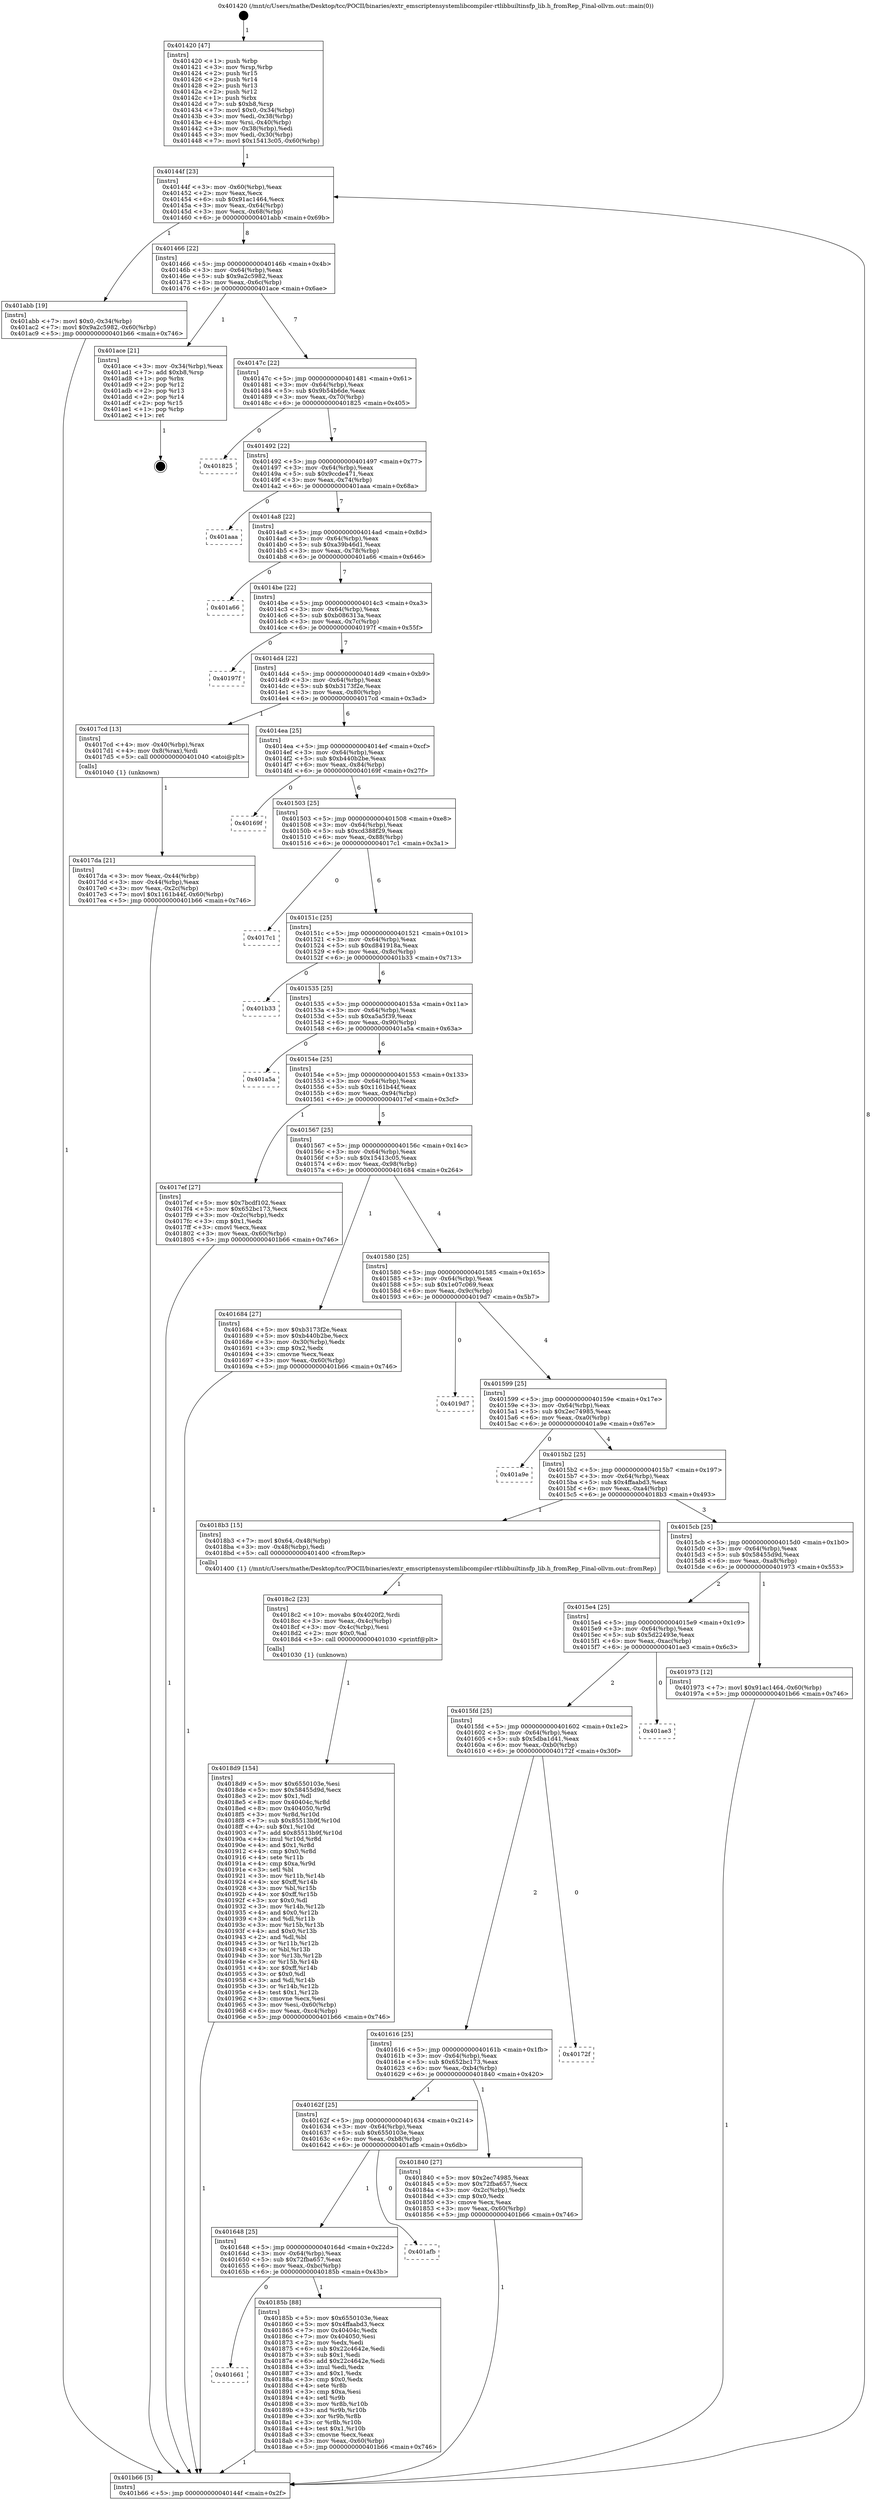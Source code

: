 digraph "0x401420" {
  label = "0x401420 (/mnt/c/Users/mathe/Desktop/tcc/POCII/binaries/extr_emscriptensystemlibcompiler-rtlibbuiltinsfp_lib.h_fromRep_Final-ollvm.out::main(0))"
  labelloc = "t"
  node[shape=record]

  Entry [label="",width=0.3,height=0.3,shape=circle,fillcolor=black,style=filled]
  "0x40144f" [label="{
     0x40144f [23]\l
     | [instrs]\l
     &nbsp;&nbsp;0x40144f \<+3\>: mov -0x60(%rbp),%eax\l
     &nbsp;&nbsp;0x401452 \<+2\>: mov %eax,%ecx\l
     &nbsp;&nbsp;0x401454 \<+6\>: sub $0x91ac1464,%ecx\l
     &nbsp;&nbsp;0x40145a \<+3\>: mov %eax,-0x64(%rbp)\l
     &nbsp;&nbsp;0x40145d \<+3\>: mov %ecx,-0x68(%rbp)\l
     &nbsp;&nbsp;0x401460 \<+6\>: je 0000000000401abb \<main+0x69b\>\l
  }"]
  "0x401abb" [label="{
     0x401abb [19]\l
     | [instrs]\l
     &nbsp;&nbsp;0x401abb \<+7\>: movl $0x0,-0x34(%rbp)\l
     &nbsp;&nbsp;0x401ac2 \<+7\>: movl $0x9a2c5982,-0x60(%rbp)\l
     &nbsp;&nbsp;0x401ac9 \<+5\>: jmp 0000000000401b66 \<main+0x746\>\l
  }"]
  "0x401466" [label="{
     0x401466 [22]\l
     | [instrs]\l
     &nbsp;&nbsp;0x401466 \<+5\>: jmp 000000000040146b \<main+0x4b\>\l
     &nbsp;&nbsp;0x40146b \<+3\>: mov -0x64(%rbp),%eax\l
     &nbsp;&nbsp;0x40146e \<+5\>: sub $0x9a2c5982,%eax\l
     &nbsp;&nbsp;0x401473 \<+3\>: mov %eax,-0x6c(%rbp)\l
     &nbsp;&nbsp;0x401476 \<+6\>: je 0000000000401ace \<main+0x6ae\>\l
  }"]
  Exit [label="",width=0.3,height=0.3,shape=circle,fillcolor=black,style=filled,peripheries=2]
  "0x401ace" [label="{
     0x401ace [21]\l
     | [instrs]\l
     &nbsp;&nbsp;0x401ace \<+3\>: mov -0x34(%rbp),%eax\l
     &nbsp;&nbsp;0x401ad1 \<+7\>: add $0xb8,%rsp\l
     &nbsp;&nbsp;0x401ad8 \<+1\>: pop %rbx\l
     &nbsp;&nbsp;0x401ad9 \<+2\>: pop %r12\l
     &nbsp;&nbsp;0x401adb \<+2\>: pop %r13\l
     &nbsp;&nbsp;0x401add \<+2\>: pop %r14\l
     &nbsp;&nbsp;0x401adf \<+2\>: pop %r15\l
     &nbsp;&nbsp;0x401ae1 \<+1\>: pop %rbp\l
     &nbsp;&nbsp;0x401ae2 \<+1\>: ret\l
  }"]
  "0x40147c" [label="{
     0x40147c [22]\l
     | [instrs]\l
     &nbsp;&nbsp;0x40147c \<+5\>: jmp 0000000000401481 \<main+0x61\>\l
     &nbsp;&nbsp;0x401481 \<+3\>: mov -0x64(%rbp),%eax\l
     &nbsp;&nbsp;0x401484 \<+5\>: sub $0x9b54b6de,%eax\l
     &nbsp;&nbsp;0x401489 \<+3\>: mov %eax,-0x70(%rbp)\l
     &nbsp;&nbsp;0x40148c \<+6\>: je 0000000000401825 \<main+0x405\>\l
  }"]
  "0x4018d9" [label="{
     0x4018d9 [154]\l
     | [instrs]\l
     &nbsp;&nbsp;0x4018d9 \<+5\>: mov $0x6550103e,%esi\l
     &nbsp;&nbsp;0x4018de \<+5\>: mov $0x58455d9d,%ecx\l
     &nbsp;&nbsp;0x4018e3 \<+2\>: mov $0x1,%dl\l
     &nbsp;&nbsp;0x4018e5 \<+8\>: mov 0x40404c,%r8d\l
     &nbsp;&nbsp;0x4018ed \<+8\>: mov 0x404050,%r9d\l
     &nbsp;&nbsp;0x4018f5 \<+3\>: mov %r8d,%r10d\l
     &nbsp;&nbsp;0x4018f8 \<+7\>: sub $0x85513b9f,%r10d\l
     &nbsp;&nbsp;0x4018ff \<+4\>: sub $0x1,%r10d\l
     &nbsp;&nbsp;0x401903 \<+7\>: add $0x85513b9f,%r10d\l
     &nbsp;&nbsp;0x40190a \<+4\>: imul %r10d,%r8d\l
     &nbsp;&nbsp;0x40190e \<+4\>: and $0x1,%r8d\l
     &nbsp;&nbsp;0x401912 \<+4\>: cmp $0x0,%r8d\l
     &nbsp;&nbsp;0x401916 \<+4\>: sete %r11b\l
     &nbsp;&nbsp;0x40191a \<+4\>: cmp $0xa,%r9d\l
     &nbsp;&nbsp;0x40191e \<+3\>: setl %bl\l
     &nbsp;&nbsp;0x401921 \<+3\>: mov %r11b,%r14b\l
     &nbsp;&nbsp;0x401924 \<+4\>: xor $0xff,%r14b\l
     &nbsp;&nbsp;0x401928 \<+3\>: mov %bl,%r15b\l
     &nbsp;&nbsp;0x40192b \<+4\>: xor $0xff,%r15b\l
     &nbsp;&nbsp;0x40192f \<+3\>: xor $0x0,%dl\l
     &nbsp;&nbsp;0x401932 \<+3\>: mov %r14b,%r12b\l
     &nbsp;&nbsp;0x401935 \<+4\>: and $0x0,%r12b\l
     &nbsp;&nbsp;0x401939 \<+3\>: and %dl,%r11b\l
     &nbsp;&nbsp;0x40193c \<+3\>: mov %r15b,%r13b\l
     &nbsp;&nbsp;0x40193f \<+4\>: and $0x0,%r13b\l
     &nbsp;&nbsp;0x401943 \<+2\>: and %dl,%bl\l
     &nbsp;&nbsp;0x401945 \<+3\>: or %r11b,%r12b\l
     &nbsp;&nbsp;0x401948 \<+3\>: or %bl,%r13b\l
     &nbsp;&nbsp;0x40194b \<+3\>: xor %r13b,%r12b\l
     &nbsp;&nbsp;0x40194e \<+3\>: or %r15b,%r14b\l
     &nbsp;&nbsp;0x401951 \<+4\>: xor $0xff,%r14b\l
     &nbsp;&nbsp;0x401955 \<+3\>: or $0x0,%dl\l
     &nbsp;&nbsp;0x401958 \<+3\>: and %dl,%r14b\l
     &nbsp;&nbsp;0x40195b \<+3\>: or %r14b,%r12b\l
     &nbsp;&nbsp;0x40195e \<+4\>: test $0x1,%r12b\l
     &nbsp;&nbsp;0x401962 \<+3\>: cmovne %ecx,%esi\l
     &nbsp;&nbsp;0x401965 \<+3\>: mov %esi,-0x60(%rbp)\l
     &nbsp;&nbsp;0x401968 \<+6\>: mov %eax,-0xc4(%rbp)\l
     &nbsp;&nbsp;0x40196e \<+5\>: jmp 0000000000401b66 \<main+0x746\>\l
  }"]
  "0x401825" [label="{
     0x401825\l
  }", style=dashed]
  "0x401492" [label="{
     0x401492 [22]\l
     | [instrs]\l
     &nbsp;&nbsp;0x401492 \<+5\>: jmp 0000000000401497 \<main+0x77\>\l
     &nbsp;&nbsp;0x401497 \<+3\>: mov -0x64(%rbp),%eax\l
     &nbsp;&nbsp;0x40149a \<+5\>: sub $0x9ccde471,%eax\l
     &nbsp;&nbsp;0x40149f \<+3\>: mov %eax,-0x74(%rbp)\l
     &nbsp;&nbsp;0x4014a2 \<+6\>: je 0000000000401aaa \<main+0x68a\>\l
  }"]
  "0x4018c2" [label="{
     0x4018c2 [23]\l
     | [instrs]\l
     &nbsp;&nbsp;0x4018c2 \<+10\>: movabs $0x4020f2,%rdi\l
     &nbsp;&nbsp;0x4018cc \<+3\>: mov %eax,-0x4c(%rbp)\l
     &nbsp;&nbsp;0x4018cf \<+3\>: mov -0x4c(%rbp),%esi\l
     &nbsp;&nbsp;0x4018d2 \<+2\>: mov $0x0,%al\l
     &nbsp;&nbsp;0x4018d4 \<+5\>: call 0000000000401030 \<printf@plt\>\l
     | [calls]\l
     &nbsp;&nbsp;0x401030 \{1\} (unknown)\l
  }"]
  "0x401aaa" [label="{
     0x401aaa\l
  }", style=dashed]
  "0x4014a8" [label="{
     0x4014a8 [22]\l
     | [instrs]\l
     &nbsp;&nbsp;0x4014a8 \<+5\>: jmp 00000000004014ad \<main+0x8d\>\l
     &nbsp;&nbsp;0x4014ad \<+3\>: mov -0x64(%rbp),%eax\l
     &nbsp;&nbsp;0x4014b0 \<+5\>: sub $0xa39b46d1,%eax\l
     &nbsp;&nbsp;0x4014b5 \<+3\>: mov %eax,-0x78(%rbp)\l
     &nbsp;&nbsp;0x4014b8 \<+6\>: je 0000000000401a66 \<main+0x646\>\l
  }"]
  "0x401661" [label="{
     0x401661\l
  }", style=dashed]
  "0x401a66" [label="{
     0x401a66\l
  }", style=dashed]
  "0x4014be" [label="{
     0x4014be [22]\l
     | [instrs]\l
     &nbsp;&nbsp;0x4014be \<+5\>: jmp 00000000004014c3 \<main+0xa3\>\l
     &nbsp;&nbsp;0x4014c3 \<+3\>: mov -0x64(%rbp),%eax\l
     &nbsp;&nbsp;0x4014c6 \<+5\>: sub $0xb086313a,%eax\l
     &nbsp;&nbsp;0x4014cb \<+3\>: mov %eax,-0x7c(%rbp)\l
     &nbsp;&nbsp;0x4014ce \<+6\>: je 000000000040197f \<main+0x55f\>\l
  }"]
  "0x40185b" [label="{
     0x40185b [88]\l
     | [instrs]\l
     &nbsp;&nbsp;0x40185b \<+5\>: mov $0x6550103e,%eax\l
     &nbsp;&nbsp;0x401860 \<+5\>: mov $0x4ffaabd3,%ecx\l
     &nbsp;&nbsp;0x401865 \<+7\>: mov 0x40404c,%edx\l
     &nbsp;&nbsp;0x40186c \<+7\>: mov 0x404050,%esi\l
     &nbsp;&nbsp;0x401873 \<+2\>: mov %edx,%edi\l
     &nbsp;&nbsp;0x401875 \<+6\>: sub $0x22c4642e,%edi\l
     &nbsp;&nbsp;0x40187b \<+3\>: sub $0x1,%edi\l
     &nbsp;&nbsp;0x40187e \<+6\>: add $0x22c4642e,%edi\l
     &nbsp;&nbsp;0x401884 \<+3\>: imul %edi,%edx\l
     &nbsp;&nbsp;0x401887 \<+3\>: and $0x1,%edx\l
     &nbsp;&nbsp;0x40188a \<+3\>: cmp $0x0,%edx\l
     &nbsp;&nbsp;0x40188d \<+4\>: sete %r8b\l
     &nbsp;&nbsp;0x401891 \<+3\>: cmp $0xa,%esi\l
     &nbsp;&nbsp;0x401894 \<+4\>: setl %r9b\l
     &nbsp;&nbsp;0x401898 \<+3\>: mov %r8b,%r10b\l
     &nbsp;&nbsp;0x40189b \<+3\>: and %r9b,%r10b\l
     &nbsp;&nbsp;0x40189e \<+3\>: xor %r9b,%r8b\l
     &nbsp;&nbsp;0x4018a1 \<+3\>: or %r8b,%r10b\l
     &nbsp;&nbsp;0x4018a4 \<+4\>: test $0x1,%r10b\l
     &nbsp;&nbsp;0x4018a8 \<+3\>: cmovne %ecx,%eax\l
     &nbsp;&nbsp;0x4018ab \<+3\>: mov %eax,-0x60(%rbp)\l
     &nbsp;&nbsp;0x4018ae \<+5\>: jmp 0000000000401b66 \<main+0x746\>\l
  }"]
  "0x40197f" [label="{
     0x40197f\l
  }", style=dashed]
  "0x4014d4" [label="{
     0x4014d4 [22]\l
     | [instrs]\l
     &nbsp;&nbsp;0x4014d4 \<+5\>: jmp 00000000004014d9 \<main+0xb9\>\l
     &nbsp;&nbsp;0x4014d9 \<+3\>: mov -0x64(%rbp),%eax\l
     &nbsp;&nbsp;0x4014dc \<+5\>: sub $0xb3173f2e,%eax\l
     &nbsp;&nbsp;0x4014e1 \<+3\>: mov %eax,-0x80(%rbp)\l
     &nbsp;&nbsp;0x4014e4 \<+6\>: je 00000000004017cd \<main+0x3ad\>\l
  }"]
  "0x401648" [label="{
     0x401648 [25]\l
     | [instrs]\l
     &nbsp;&nbsp;0x401648 \<+5\>: jmp 000000000040164d \<main+0x22d\>\l
     &nbsp;&nbsp;0x40164d \<+3\>: mov -0x64(%rbp),%eax\l
     &nbsp;&nbsp;0x401650 \<+5\>: sub $0x72fba657,%eax\l
     &nbsp;&nbsp;0x401655 \<+6\>: mov %eax,-0xbc(%rbp)\l
     &nbsp;&nbsp;0x40165b \<+6\>: je 000000000040185b \<main+0x43b\>\l
  }"]
  "0x4017cd" [label="{
     0x4017cd [13]\l
     | [instrs]\l
     &nbsp;&nbsp;0x4017cd \<+4\>: mov -0x40(%rbp),%rax\l
     &nbsp;&nbsp;0x4017d1 \<+4\>: mov 0x8(%rax),%rdi\l
     &nbsp;&nbsp;0x4017d5 \<+5\>: call 0000000000401040 \<atoi@plt\>\l
     | [calls]\l
     &nbsp;&nbsp;0x401040 \{1\} (unknown)\l
  }"]
  "0x4014ea" [label="{
     0x4014ea [25]\l
     | [instrs]\l
     &nbsp;&nbsp;0x4014ea \<+5\>: jmp 00000000004014ef \<main+0xcf\>\l
     &nbsp;&nbsp;0x4014ef \<+3\>: mov -0x64(%rbp),%eax\l
     &nbsp;&nbsp;0x4014f2 \<+5\>: sub $0xb440b2be,%eax\l
     &nbsp;&nbsp;0x4014f7 \<+6\>: mov %eax,-0x84(%rbp)\l
     &nbsp;&nbsp;0x4014fd \<+6\>: je 000000000040169f \<main+0x27f\>\l
  }"]
  "0x401afb" [label="{
     0x401afb\l
  }", style=dashed]
  "0x40169f" [label="{
     0x40169f\l
  }", style=dashed]
  "0x401503" [label="{
     0x401503 [25]\l
     | [instrs]\l
     &nbsp;&nbsp;0x401503 \<+5\>: jmp 0000000000401508 \<main+0xe8\>\l
     &nbsp;&nbsp;0x401508 \<+3\>: mov -0x64(%rbp),%eax\l
     &nbsp;&nbsp;0x40150b \<+5\>: sub $0xcd388f29,%eax\l
     &nbsp;&nbsp;0x401510 \<+6\>: mov %eax,-0x88(%rbp)\l
     &nbsp;&nbsp;0x401516 \<+6\>: je 00000000004017c1 \<main+0x3a1\>\l
  }"]
  "0x40162f" [label="{
     0x40162f [25]\l
     | [instrs]\l
     &nbsp;&nbsp;0x40162f \<+5\>: jmp 0000000000401634 \<main+0x214\>\l
     &nbsp;&nbsp;0x401634 \<+3\>: mov -0x64(%rbp),%eax\l
     &nbsp;&nbsp;0x401637 \<+5\>: sub $0x6550103e,%eax\l
     &nbsp;&nbsp;0x40163c \<+6\>: mov %eax,-0xb8(%rbp)\l
     &nbsp;&nbsp;0x401642 \<+6\>: je 0000000000401afb \<main+0x6db\>\l
  }"]
  "0x4017c1" [label="{
     0x4017c1\l
  }", style=dashed]
  "0x40151c" [label="{
     0x40151c [25]\l
     | [instrs]\l
     &nbsp;&nbsp;0x40151c \<+5\>: jmp 0000000000401521 \<main+0x101\>\l
     &nbsp;&nbsp;0x401521 \<+3\>: mov -0x64(%rbp),%eax\l
     &nbsp;&nbsp;0x401524 \<+5\>: sub $0xd841918a,%eax\l
     &nbsp;&nbsp;0x401529 \<+6\>: mov %eax,-0x8c(%rbp)\l
     &nbsp;&nbsp;0x40152f \<+6\>: je 0000000000401b33 \<main+0x713\>\l
  }"]
  "0x401840" [label="{
     0x401840 [27]\l
     | [instrs]\l
     &nbsp;&nbsp;0x401840 \<+5\>: mov $0x2ec74985,%eax\l
     &nbsp;&nbsp;0x401845 \<+5\>: mov $0x72fba657,%ecx\l
     &nbsp;&nbsp;0x40184a \<+3\>: mov -0x2c(%rbp),%edx\l
     &nbsp;&nbsp;0x40184d \<+3\>: cmp $0x0,%edx\l
     &nbsp;&nbsp;0x401850 \<+3\>: cmove %ecx,%eax\l
     &nbsp;&nbsp;0x401853 \<+3\>: mov %eax,-0x60(%rbp)\l
     &nbsp;&nbsp;0x401856 \<+5\>: jmp 0000000000401b66 \<main+0x746\>\l
  }"]
  "0x401b33" [label="{
     0x401b33\l
  }", style=dashed]
  "0x401535" [label="{
     0x401535 [25]\l
     | [instrs]\l
     &nbsp;&nbsp;0x401535 \<+5\>: jmp 000000000040153a \<main+0x11a\>\l
     &nbsp;&nbsp;0x40153a \<+3\>: mov -0x64(%rbp),%eax\l
     &nbsp;&nbsp;0x40153d \<+5\>: sub $0xa5a5f39,%eax\l
     &nbsp;&nbsp;0x401542 \<+6\>: mov %eax,-0x90(%rbp)\l
     &nbsp;&nbsp;0x401548 \<+6\>: je 0000000000401a5a \<main+0x63a\>\l
  }"]
  "0x401616" [label="{
     0x401616 [25]\l
     | [instrs]\l
     &nbsp;&nbsp;0x401616 \<+5\>: jmp 000000000040161b \<main+0x1fb\>\l
     &nbsp;&nbsp;0x40161b \<+3\>: mov -0x64(%rbp),%eax\l
     &nbsp;&nbsp;0x40161e \<+5\>: sub $0x652bc173,%eax\l
     &nbsp;&nbsp;0x401623 \<+6\>: mov %eax,-0xb4(%rbp)\l
     &nbsp;&nbsp;0x401629 \<+6\>: je 0000000000401840 \<main+0x420\>\l
  }"]
  "0x401a5a" [label="{
     0x401a5a\l
  }", style=dashed]
  "0x40154e" [label="{
     0x40154e [25]\l
     | [instrs]\l
     &nbsp;&nbsp;0x40154e \<+5\>: jmp 0000000000401553 \<main+0x133\>\l
     &nbsp;&nbsp;0x401553 \<+3\>: mov -0x64(%rbp),%eax\l
     &nbsp;&nbsp;0x401556 \<+5\>: sub $0x1161b44f,%eax\l
     &nbsp;&nbsp;0x40155b \<+6\>: mov %eax,-0x94(%rbp)\l
     &nbsp;&nbsp;0x401561 \<+6\>: je 00000000004017ef \<main+0x3cf\>\l
  }"]
  "0x40172f" [label="{
     0x40172f\l
  }", style=dashed]
  "0x4017ef" [label="{
     0x4017ef [27]\l
     | [instrs]\l
     &nbsp;&nbsp;0x4017ef \<+5\>: mov $0x7bcdf102,%eax\l
     &nbsp;&nbsp;0x4017f4 \<+5\>: mov $0x652bc173,%ecx\l
     &nbsp;&nbsp;0x4017f9 \<+3\>: mov -0x2c(%rbp),%edx\l
     &nbsp;&nbsp;0x4017fc \<+3\>: cmp $0x1,%edx\l
     &nbsp;&nbsp;0x4017ff \<+3\>: cmovl %ecx,%eax\l
     &nbsp;&nbsp;0x401802 \<+3\>: mov %eax,-0x60(%rbp)\l
     &nbsp;&nbsp;0x401805 \<+5\>: jmp 0000000000401b66 \<main+0x746\>\l
  }"]
  "0x401567" [label="{
     0x401567 [25]\l
     | [instrs]\l
     &nbsp;&nbsp;0x401567 \<+5\>: jmp 000000000040156c \<main+0x14c\>\l
     &nbsp;&nbsp;0x40156c \<+3\>: mov -0x64(%rbp),%eax\l
     &nbsp;&nbsp;0x40156f \<+5\>: sub $0x15413c05,%eax\l
     &nbsp;&nbsp;0x401574 \<+6\>: mov %eax,-0x98(%rbp)\l
     &nbsp;&nbsp;0x40157a \<+6\>: je 0000000000401684 \<main+0x264\>\l
  }"]
  "0x4015fd" [label="{
     0x4015fd [25]\l
     | [instrs]\l
     &nbsp;&nbsp;0x4015fd \<+5\>: jmp 0000000000401602 \<main+0x1e2\>\l
     &nbsp;&nbsp;0x401602 \<+3\>: mov -0x64(%rbp),%eax\l
     &nbsp;&nbsp;0x401605 \<+5\>: sub $0x5dba1d41,%eax\l
     &nbsp;&nbsp;0x40160a \<+6\>: mov %eax,-0xb0(%rbp)\l
     &nbsp;&nbsp;0x401610 \<+6\>: je 000000000040172f \<main+0x30f\>\l
  }"]
  "0x401684" [label="{
     0x401684 [27]\l
     | [instrs]\l
     &nbsp;&nbsp;0x401684 \<+5\>: mov $0xb3173f2e,%eax\l
     &nbsp;&nbsp;0x401689 \<+5\>: mov $0xb440b2be,%ecx\l
     &nbsp;&nbsp;0x40168e \<+3\>: mov -0x30(%rbp),%edx\l
     &nbsp;&nbsp;0x401691 \<+3\>: cmp $0x2,%edx\l
     &nbsp;&nbsp;0x401694 \<+3\>: cmovne %ecx,%eax\l
     &nbsp;&nbsp;0x401697 \<+3\>: mov %eax,-0x60(%rbp)\l
     &nbsp;&nbsp;0x40169a \<+5\>: jmp 0000000000401b66 \<main+0x746\>\l
  }"]
  "0x401580" [label="{
     0x401580 [25]\l
     | [instrs]\l
     &nbsp;&nbsp;0x401580 \<+5\>: jmp 0000000000401585 \<main+0x165\>\l
     &nbsp;&nbsp;0x401585 \<+3\>: mov -0x64(%rbp),%eax\l
     &nbsp;&nbsp;0x401588 \<+5\>: sub $0x1e07c069,%eax\l
     &nbsp;&nbsp;0x40158d \<+6\>: mov %eax,-0x9c(%rbp)\l
     &nbsp;&nbsp;0x401593 \<+6\>: je 00000000004019d7 \<main+0x5b7\>\l
  }"]
  "0x401b66" [label="{
     0x401b66 [5]\l
     | [instrs]\l
     &nbsp;&nbsp;0x401b66 \<+5\>: jmp 000000000040144f \<main+0x2f\>\l
  }"]
  "0x401420" [label="{
     0x401420 [47]\l
     | [instrs]\l
     &nbsp;&nbsp;0x401420 \<+1\>: push %rbp\l
     &nbsp;&nbsp;0x401421 \<+3\>: mov %rsp,%rbp\l
     &nbsp;&nbsp;0x401424 \<+2\>: push %r15\l
     &nbsp;&nbsp;0x401426 \<+2\>: push %r14\l
     &nbsp;&nbsp;0x401428 \<+2\>: push %r13\l
     &nbsp;&nbsp;0x40142a \<+2\>: push %r12\l
     &nbsp;&nbsp;0x40142c \<+1\>: push %rbx\l
     &nbsp;&nbsp;0x40142d \<+7\>: sub $0xb8,%rsp\l
     &nbsp;&nbsp;0x401434 \<+7\>: movl $0x0,-0x34(%rbp)\l
     &nbsp;&nbsp;0x40143b \<+3\>: mov %edi,-0x38(%rbp)\l
     &nbsp;&nbsp;0x40143e \<+4\>: mov %rsi,-0x40(%rbp)\l
     &nbsp;&nbsp;0x401442 \<+3\>: mov -0x38(%rbp),%edi\l
     &nbsp;&nbsp;0x401445 \<+3\>: mov %edi,-0x30(%rbp)\l
     &nbsp;&nbsp;0x401448 \<+7\>: movl $0x15413c05,-0x60(%rbp)\l
  }"]
  "0x4017da" [label="{
     0x4017da [21]\l
     | [instrs]\l
     &nbsp;&nbsp;0x4017da \<+3\>: mov %eax,-0x44(%rbp)\l
     &nbsp;&nbsp;0x4017dd \<+3\>: mov -0x44(%rbp),%eax\l
     &nbsp;&nbsp;0x4017e0 \<+3\>: mov %eax,-0x2c(%rbp)\l
     &nbsp;&nbsp;0x4017e3 \<+7\>: movl $0x1161b44f,-0x60(%rbp)\l
     &nbsp;&nbsp;0x4017ea \<+5\>: jmp 0000000000401b66 \<main+0x746\>\l
  }"]
  "0x401ae3" [label="{
     0x401ae3\l
  }", style=dashed]
  "0x4019d7" [label="{
     0x4019d7\l
  }", style=dashed]
  "0x401599" [label="{
     0x401599 [25]\l
     | [instrs]\l
     &nbsp;&nbsp;0x401599 \<+5\>: jmp 000000000040159e \<main+0x17e\>\l
     &nbsp;&nbsp;0x40159e \<+3\>: mov -0x64(%rbp),%eax\l
     &nbsp;&nbsp;0x4015a1 \<+5\>: sub $0x2ec74985,%eax\l
     &nbsp;&nbsp;0x4015a6 \<+6\>: mov %eax,-0xa0(%rbp)\l
     &nbsp;&nbsp;0x4015ac \<+6\>: je 0000000000401a9e \<main+0x67e\>\l
  }"]
  "0x4015e4" [label="{
     0x4015e4 [25]\l
     | [instrs]\l
     &nbsp;&nbsp;0x4015e4 \<+5\>: jmp 00000000004015e9 \<main+0x1c9\>\l
     &nbsp;&nbsp;0x4015e9 \<+3\>: mov -0x64(%rbp),%eax\l
     &nbsp;&nbsp;0x4015ec \<+5\>: sub $0x5d22493e,%eax\l
     &nbsp;&nbsp;0x4015f1 \<+6\>: mov %eax,-0xac(%rbp)\l
     &nbsp;&nbsp;0x4015f7 \<+6\>: je 0000000000401ae3 \<main+0x6c3\>\l
  }"]
  "0x401a9e" [label="{
     0x401a9e\l
  }", style=dashed]
  "0x4015b2" [label="{
     0x4015b2 [25]\l
     | [instrs]\l
     &nbsp;&nbsp;0x4015b2 \<+5\>: jmp 00000000004015b7 \<main+0x197\>\l
     &nbsp;&nbsp;0x4015b7 \<+3\>: mov -0x64(%rbp),%eax\l
     &nbsp;&nbsp;0x4015ba \<+5\>: sub $0x4ffaabd3,%eax\l
     &nbsp;&nbsp;0x4015bf \<+6\>: mov %eax,-0xa4(%rbp)\l
     &nbsp;&nbsp;0x4015c5 \<+6\>: je 00000000004018b3 \<main+0x493\>\l
  }"]
  "0x401973" [label="{
     0x401973 [12]\l
     | [instrs]\l
     &nbsp;&nbsp;0x401973 \<+7\>: movl $0x91ac1464,-0x60(%rbp)\l
     &nbsp;&nbsp;0x40197a \<+5\>: jmp 0000000000401b66 \<main+0x746\>\l
  }"]
  "0x4018b3" [label="{
     0x4018b3 [15]\l
     | [instrs]\l
     &nbsp;&nbsp;0x4018b3 \<+7\>: movl $0x64,-0x48(%rbp)\l
     &nbsp;&nbsp;0x4018ba \<+3\>: mov -0x48(%rbp),%edi\l
     &nbsp;&nbsp;0x4018bd \<+5\>: call 0000000000401400 \<fromRep\>\l
     | [calls]\l
     &nbsp;&nbsp;0x401400 \{1\} (/mnt/c/Users/mathe/Desktop/tcc/POCII/binaries/extr_emscriptensystemlibcompiler-rtlibbuiltinsfp_lib.h_fromRep_Final-ollvm.out::fromRep)\l
  }"]
  "0x4015cb" [label="{
     0x4015cb [25]\l
     | [instrs]\l
     &nbsp;&nbsp;0x4015cb \<+5\>: jmp 00000000004015d0 \<main+0x1b0\>\l
     &nbsp;&nbsp;0x4015d0 \<+3\>: mov -0x64(%rbp),%eax\l
     &nbsp;&nbsp;0x4015d3 \<+5\>: sub $0x58455d9d,%eax\l
     &nbsp;&nbsp;0x4015d8 \<+6\>: mov %eax,-0xa8(%rbp)\l
     &nbsp;&nbsp;0x4015de \<+6\>: je 0000000000401973 \<main+0x553\>\l
  }"]
  Entry -> "0x401420" [label=" 1"]
  "0x40144f" -> "0x401abb" [label=" 1"]
  "0x40144f" -> "0x401466" [label=" 8"]
  "0x401ace" -> Exit [label=" 1"]
  "0x401466" -> "0x401ace" [label=" 1"]
  "0x401466" -> "0x40147c" [label=" 7"]
  "0x401abb" -> "0x401b66" [label=" 1"]
  "0x40147c" -> "0x401825" [label=" 0"]
  "0x40147c" -> "0x401492" [label=" 7"]
  "0x401973" -> "0x401b66" [label=" 1"]
  "0x401492" -> "0x401aaa" [label=" 0"]
  "0x401492" -> "0x4014a8" [label=" 7"]
  "0x4018d9" -> "0x401b66" [label=" 1"]
  "0x4014a8" -> "0x401a66" [label=" 0"]
  "0x4014a8" -> "0x4014be" [label=" 7"]
  "0x4018c2" -> "0x4018d9" [label=" 1"]
  "0x4014be" -> "0x40197f" [label=" 0"]
  "0x4014be" -> "0x4014d4" [label=" 7"]
  "0x4018b3" -> "0x4018c2" [label=" 1"]
  "0x4014d4" -> "0x4017cd" [label=" 1"]
  "0x4014d4" -> "0x4014ea" [label=" 6"]
  "0x401648" -> "0x401661" [label=" 0"]
  "0x4014ea" -> "0x40169f" [label=" 0"]
  "0x4014ea" -> "0x401503" [label=" 6"]
  "0x401648" -> "0x40185b" [label=" 1"]
  "0x401503" -> "0x4017c1" [label=" 0"]
  "0x401503" -> "0x40151c" [label=" 6"]
  "0x40162f" -> "0x401648" [label=" 1"]
  "0x40151c" -> "0x401b33" [label=" 0"]
  "0x40151c" -> "0x401535" [label=" 6"]
  "0x40162f" -> "0x401afb" [label=" 0"]
  "0x401535" -> "0x401a5a" [label=" 0"]
  "0x401535" -> "0x40154e" [label=" 6"]
  "0x401840" -> "0x401b66" [label=" 1"]
  "0x40154e" -> "0x4017ef" [label=" 1"]
  "0x40154e" -> "0x401567" [label=" 5"]
  "0x401616" -> "0x40162f" [label=" 1"]
  "0x401567" -> "0x401684" [label=" 1"]
  "0x401567" -> "0x401580" [label=" 4"]
  "0x401684" -> "0x401b66" [label=" 1"]
  "0x401420" -> "0x40144f" [label=" 1"]
  "0x401b66" -> "0x40144f" [label=" 8"]
  "0x4017cd" -> "0x4017da" [label=" 1"]
  "0x4017da" -> "0x401b66" [label=" 1"]
  "0x4017ef" -> "0x401b66" [label=" 1"]
  "0x40185b" -> "0x401b66" [label=" 1"]
  "0x401580" -> "0x4019d7" [label=" 0"]
  "0x401580" -> "0x401599" [label=" 4"]
  "0x4015fd" -> "0x401616" [label=" 2"]
  "0x401599" -> "0x401a9e" [label=" 0"]
  "0x401599" -> "0x4015b2" [label=" 4"]
  "0x401616" -> "0x401840" [label=" 1"]
  "0x4015b2" -> "0x4018b3" [label=" 1"]
  "0x4015b2" -> "0x4015cb" [label=" 3"]
  "0x4015e4" -> "0x4015fd" [label=" 2"]
  "0x4015cb" -> "0x401973" [label=" 1"]
  "0x4015cb" -> "0x4015e4" [label=" 2"]
  "0x4015fd" -> "0x40172f" [label=" 0"]
  "0x4015e4" -> "0x401ae3" [label=" 0"]
}
